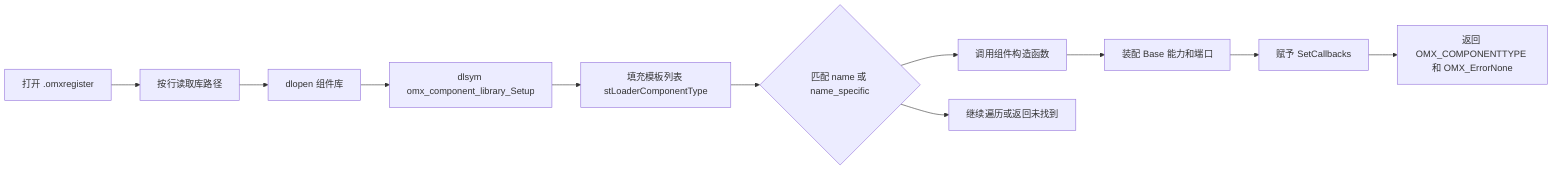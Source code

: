flowchart LR
  R[打开 .omxregister] --> READ[按行读取库路径]
  READ --> DL[dlopen 组件库]
  DL --> SETUP[dlsym omx_component_library_Setup]
  SETUP --> TPL[填充模板列表 stLoaderComponentType]
  TPL --> MATCH{匹配 name 或 name_specific}
  MATCH --> CTOR[调用组件构造函数]
  CTOR --> BASE[装配 Base 能力和端口]
  BASE --> CB[赋予 SetCallbacks]
  CB --> RET[返回 OMX_COMPONENTTYPE 和 OMX_ErrorNone]
  MATCH --> NEXT[继续遍历或返回未找到]